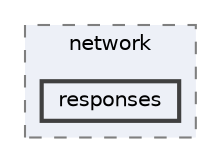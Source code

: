 digraph "/Users/michaelklein/Documents/unorganized/src/common/network/responses"
{
 // LATEX_PDF_SIZE
  bgcolor="transparent";
  edge [fontname=Helvetica,fontsize=10,labelfontname=Helvetica,labelfontsize=10];
  node [fontname=Helvetica,fontsize=10,shape=box,height=0.2,width=0.4];
  compound=true
  subgraph clusterdir_fe680d193281dea8f29c9bf94b4af9e2 {
    graph [ bgcolor="#edf0f7", pencolor="grey50", label="network", fontname=Helvetica,fontsize=10 style="filled,dashed", URL="dir_fe680d193281dea8f29c9bf94b4af9e2.html",tooltip=""]
  dir_bc67c975f4a8a2d322be7f47052112ea [label="responses", fillcolor="#edf0f7", color="grey25", style="filled,bold", URL="dir_bc67c975f4a8a2d322be7f47052112ea.html",tooltip=""];
  }
}
